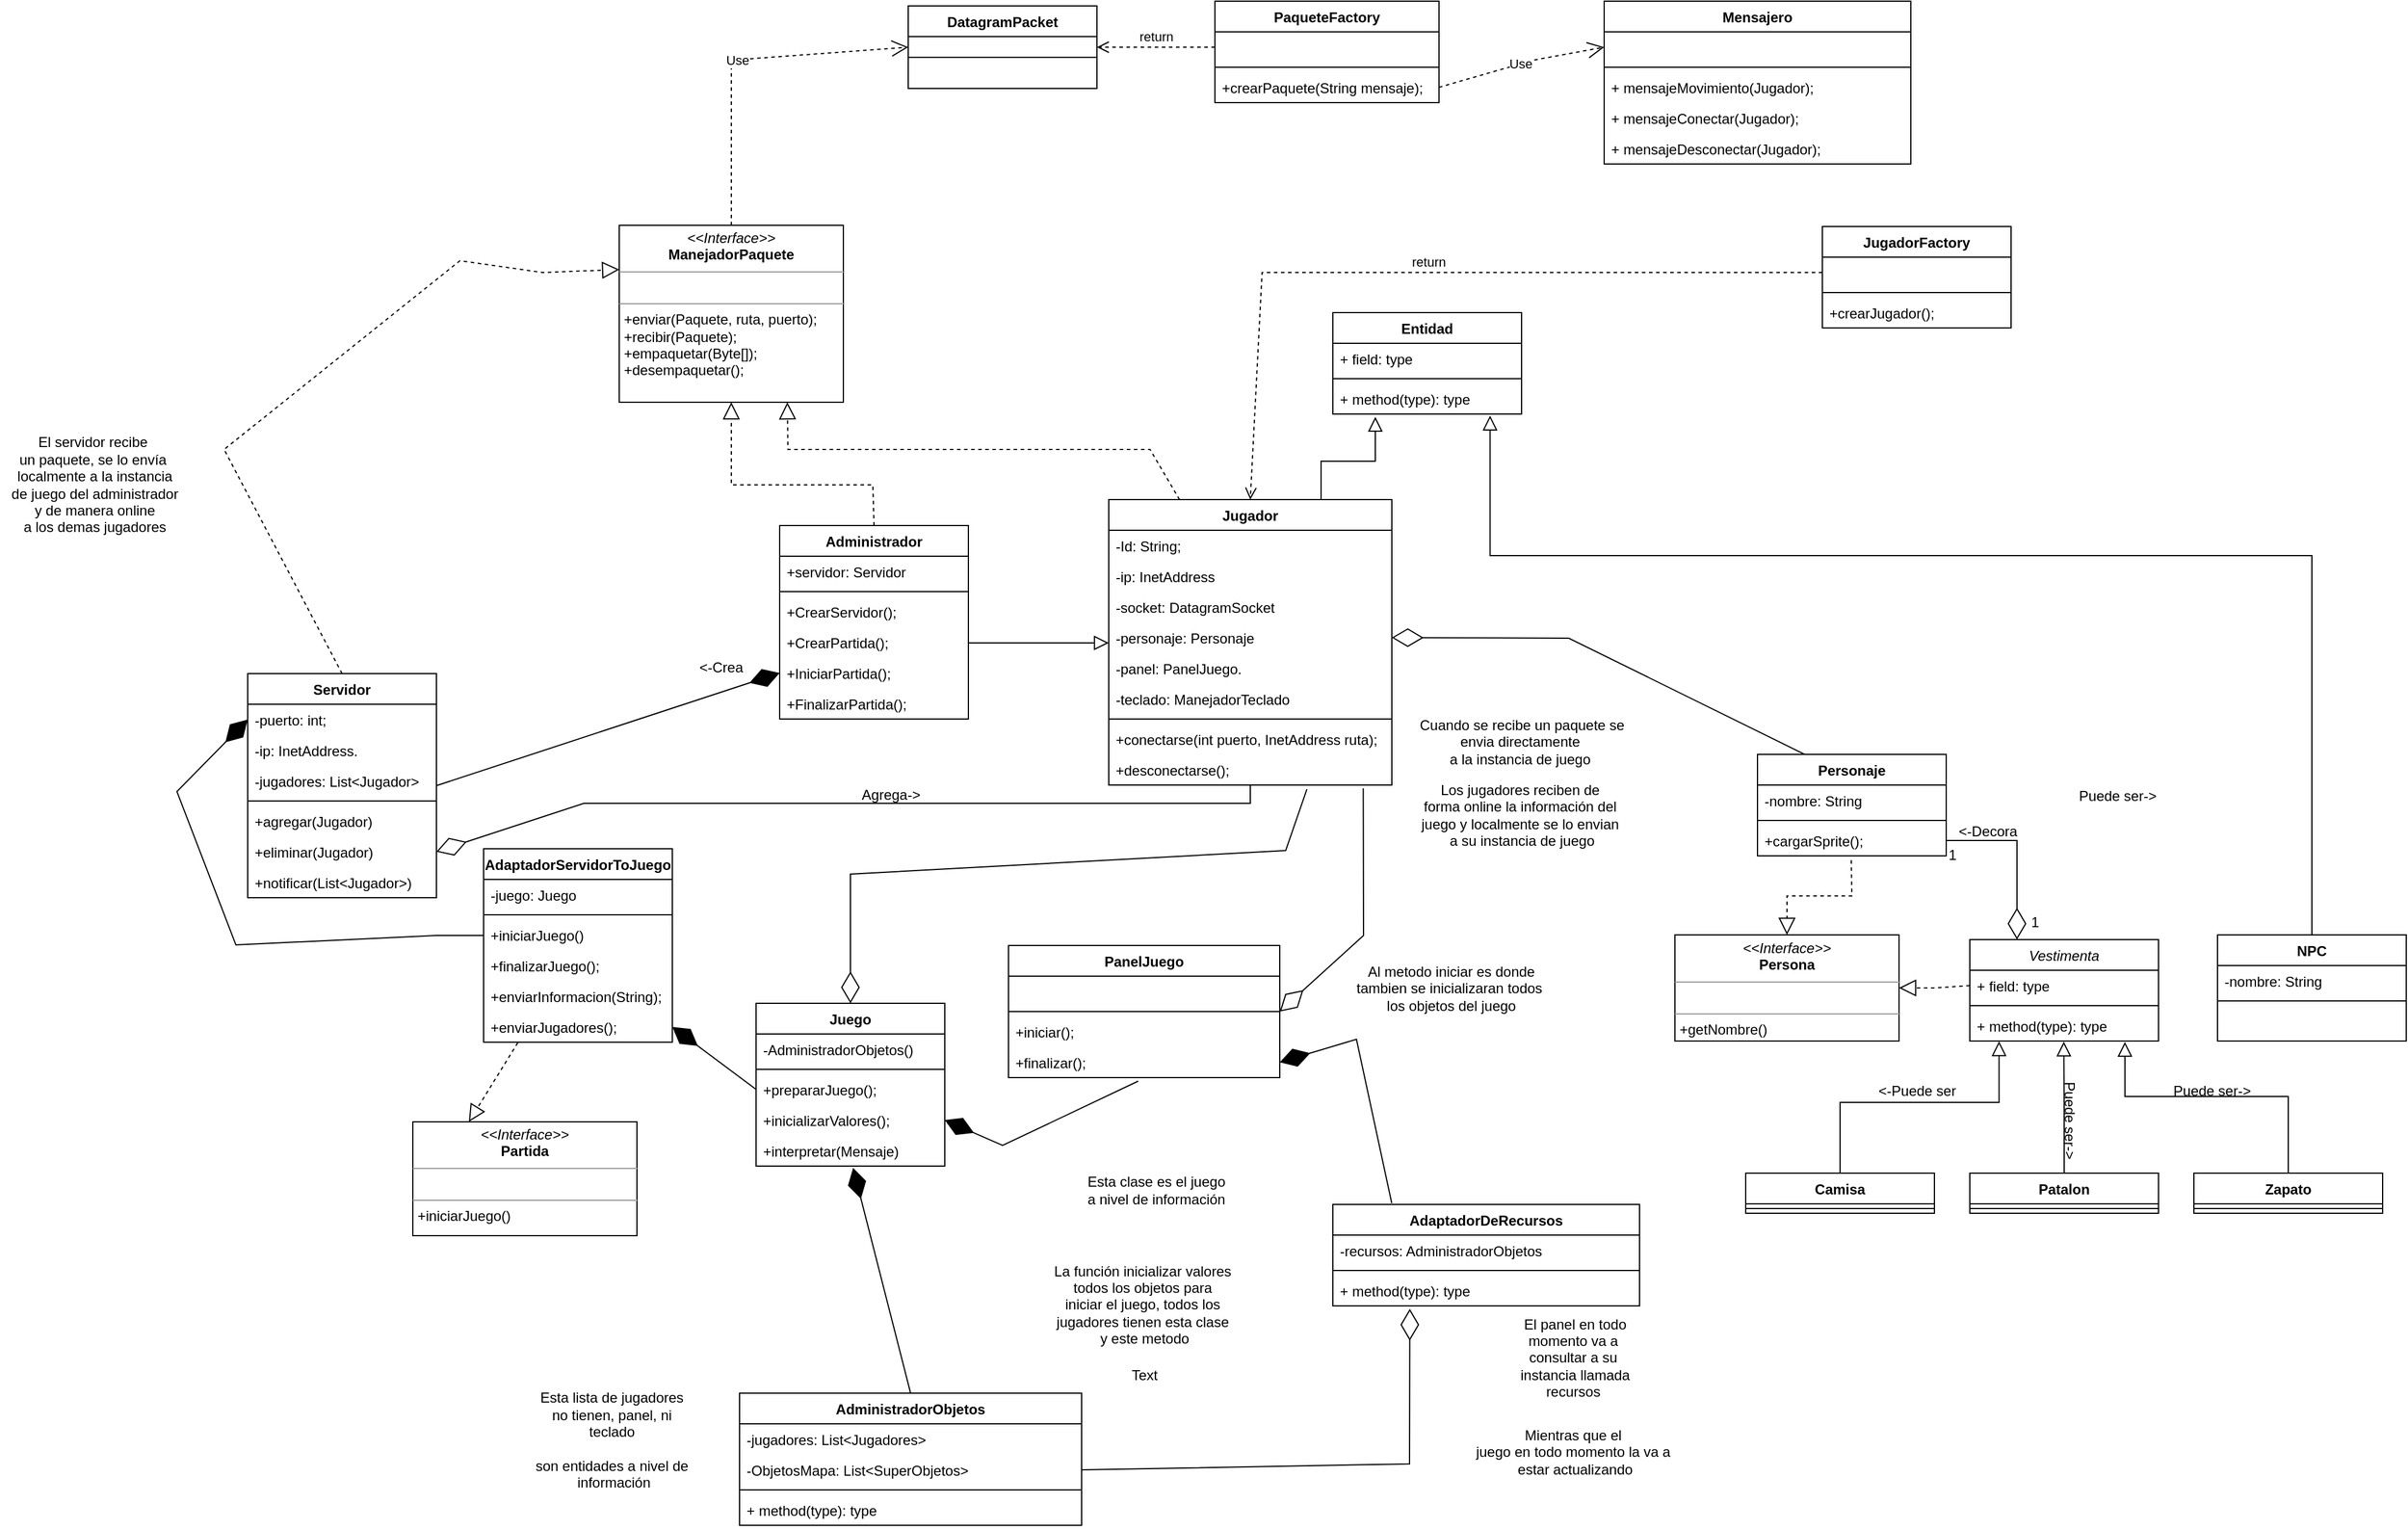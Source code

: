 <mxfile version="20.8.16" type="device" pages="2"><diagram id="C5RBs43oDa-KdzZeNtuy" name="Page-1"><mxGraphModel dx="3316" dy="560" grid="1" gridSize="10" guides="1" tooltips="1" connect="1" arrows="1" fold="1" page="1" pageScale="1" pageWidth="2000" pageHeight="1700" math="0" shadow="0"><root><mxCell id="WIyWlLk6GJQsqaUBKTNV-0"/><mxCell id="WIyWlLk6GJQsqaUBKTNV-1" parent="WIyWlLk6GJQsqaUBKTNV-0"/><mxCell id="rRtpNjw5rm6GsXxfiOqy-0" value="Servidor" style="swimlane;fontStyle=1;align=center;verticalAlign=top;childLayout=stackLayout;horizontal=1;startSize=26;horizontalStack=0;resizeParent=1;resizeLast=0;collapsible=1;marginBottom=0;rounded=0;shadow=0;strokeWidth=1;" parent="WIyWlLk6GJQsqaUBKTNV-1" vertex="1"><mxGeometry x="80" y="810" width="160" height="190" as="geometry"><mxRectangle x="145" y="451" width="160" height="26" as="alternateBounds"/></mxGeometry></mxCell><mxCell id="rRtpNjw5rm6GsXxfiOqy-1" value="-puerto: int; " style="text;align=left;verticalAlign=top;spacingLeft=4;spacingRight=4;overflow=hidden;rotatable=0;points=[[0,0.5],[1,0.5]];portConstraint=eastwest;" parent="rRtpNjw5rm6GsXxfiOqy-0" vertex="1"><mxGeometry y="26" width="160" height="26" as="geometry"/></mxCell><mxCell id="rRtpNjw5rm6GsXxfiOqy-2" value="-ip: InetAddress. " style="text;align=left;verticalAlign=top;spacingLeft=4;spacingRight=4;overflow=hidden;rotatable=0;points=[[0,0.5],[1,0.5]];portConstraint=eastwest;rounded=0;shadow=0;html=0;" parent="rRtpNjw5rm6GsXxfiOqy-0" vertex="1"><mxGeometry y="52" width="160" height="26" as="geometry"/></mxCell><mxCell id="rRtpNjw5rm6GsXxfiOqy-3" value="-jugadores: List&lt;Jugador&gt;" style="text;align=left;verticalAlign=top;spacingLeft=4;spacingRight=4;overflow=hidden;rotatable=0;points=[[0,0.5],[1,0.5]];portConstraint=eastwest;rounded=0;shadow=0;html=0;" parent="rRtpNjw5rm6GsXxfiOqy-0" vertex="1"><mxGeometry y="78" width="160" height="26" as="geometry"/></mxCell><mxCell id="rRtpNjw5rm6GsXxfiOqy-4" value="" style="line;html=1;strokeWidth=1;align=left;verticalAlign=middle;spacingTop=-1;spacingLeft=3;spacingRight=3;rotatable=0;labelPosition=right;points=[];portConstraint=eastwest;" parent="rRtpNjw5rm6GsXxfiOqy-0" vertex="1"><mxGeometry y="104" width="160" height="8" as="geometry"/></mxCell><mxCell id="rRtpNjw5rm6GsXxfiOqy-5" value="+agregar(Jugador)" style="text;align=left;verticalAlign=top;spacingLeft=4;spacingRight=4;overflow=hidden;rotatable=0;points=[[0,0.5],[1,0.5]];portConstraint=eastwest;rounded=0;shadow=0;html=0;" parent="rRtpNjw5rm6GsXxfiOqy-0" vertex="1"><mxGeometry y="112" width="160" height="26" as="geometry"/></mxCell><mxCell id="rRtpNjw5rm6GsXxfiOqy-6" value="+eliminar(Jugador)" style="text;align=left;verticalAlign=top;spacingLeft=4;spacingRight=4;overflow=hidden;rotatable=0;points=[[0,0.5],[1,0.5]];portConstraint=eastwest;rounded=0;shadow=0;html=0;" parent="rRtpNjw5rm6GsXxfiOqy-0" vertex="1"><mxGeometry y="138" width="160" height="26" as="geometry"/></mxCell><mxCell id="rRtpNjw5rm6GsXxfiOqy-7" value="+notificar(List&lt;Jugador&gt;)" style="text;align=left;verticalAlign=top;spacingLeft=4;spacingRight=4;overflow=hidden;rotatable=0;points=[[0,0.5],[1,0.5]];portConstraint=eastwest;rounded=0;shadow=0;html=0;" parent="rRtpNjw5rm6GsXxfiOqy-0" vertex="1"><mxGeometry y="164" width="160" height="26" as="geometry"/></mxCell><mxCell id="rRtpNjw5rm6GsXxfiOqy-8" value="Jugador" style="swimlane;fontStyle=1;align=center;verticalAlign=top;childLayout=stackLayout;horizontal=1;startSize=26;horizontalStack=0;resizeParent=1;resizeLast=0;collapsible=1;marginBottom=0;rounded=0;shadow=0;strokeWidth=1;" parent="WIyWlLk6GJQsqaUBKTNV-1" vertex="1"><mxGeometry x="810" y="662.5" width="240" height="242" as="geometry"><mxRectangle x="670" y="442.5" width="170" height="26" as="alternateBounds"/></mxGeometry></mxCell><mxCell id="rRtpNjw5rm6GsXxfiOqy-9" value="-Id: String;" style="text;align=left;verticalAlign=top;spacingLeft=4;spacingRight=4;overflow=hidden;rotatable=0;points=[[0,0.5],[1,0.5]];portConstraint=eastwest;" parent="rRtpNjw5rm6GsXxfiOqy-8" vertex="1"><mxGeometry y="26" width="240" height="26" as="geometry"/></mxCell><mxCell id="rRtpNjw5rm6GsXxfiOqy-10" value="-ip: InetAddress" style="text;align=left;verticalAlign=top;spacingLeft=4;spacingRight=4;overflow=hidden;rotatable=0;points=[[0,0.5],[1,0.5]];portConstraint=eastwest;" parent="rRtpNjw5rm6GsXxfiOqy-8" vertex="1"><mxGeometry y="52" width="240" height="26" as="geometry"/></mxCell><mxCell id="rRtpNjw5rm6GsXxfiOqy-11" value="-socket: DatagramSocket" style="text;align=left;verticalAlign=top;spacingLeft=4;spacingRight=4;overflow=hidden;rotatable=0;points=[[0,0.5],[1,0.5]];portConstraint=eastwest;" parent="rRtpNjw5rm6GsXxfiOqy-8" vertex="1"><mxGeometry y="78" width="240" height="26" as="geometry"/></mxCell><mxCell id="rRtpNjw5rm6GsXxfiOqy-12" value="-personaje: Personaje" style="text;align=left;verticalAlign=top;spacingLeft=4;spacingRight=4;overflow=hidden;rotatable=0;points=[[0,0.5],[1,0.5]];portConstraint=eastwest;" parent="rRtpNjw5rm6GsXxfiOqy-8" vertex="1"><mxGeometry y="104" width="240" height="26" as="geometry"/></mxCell><mxCell id="rRtpNjw5rm6GsXxfiOqy-13" value="-panel: PanelJuego. " style="text;align=left;verticalAlign=top;spacingLeft=4;spacingRight=4;overflow=hidden;rotatable=0;points=[[0,0.5],[1,0.5]];portConstraint=eastwest;" parent="rRtpNjw5rm6GsXxfiOqy-8" vertex="1"><mxGeometry y="130" width="240" height="26" as="geometry"/></mxCell><mxCell id="rRtpNjw5rm6GsXxfiOqy-14" value="-teclado: ManejadorTeclado" style="text;align=left;verticalAlign=top;spacingLeft=4;spacingRight=4;overflow=hidden;rotatable=0;points=[[0,0.5],[1,0.5]];portConstraint=eastwest;" parent="rRtpNjw5rm6GsXxfiOqy-8" vertex="1"><mxGeometry y="156" width="240" height="26" as="geometry"/></mxCell><mxCell id="rRtpNjw5rm6GsXxfiOqy-15" value="" style="line;html=1;strokeWidth=1;align=left;verticalAlign=middle;spacingTop=-1;spacingLeft=3;spacingRight=3;rotatable=0;labelPosition=right;points=[];portConstraint=eastwest;" parent="rRtpNjw5rm6GsXxfiOqy-8" vertex="1"><mxGeometry y="182" width="240" height="8" as="geometry"/></mxCell><mxCell id="rRtpNjw5rm6GsXxfiOqy-16" value="+conectarse(int puerto, InetAddress ruta); " style="text;align=left;verticalAlign=top;spacingLeft=4;spacingRight=4;overflow=hidden;rotatable=0;points=[[0,0.5],[1,0.5]];portConstraint=eastwest;" parent="rRtpNjw5rm6GsXxfiOqy-8" vertex="1"><mxGeometry y="190" width="240" height="26" as="geometry"/></mxCell><mxCell id="rRtpNjw5rm6GsXxfiOqy-17" value="+desconectarse(); " style="text;align=left;verticalAlign=top;spacingLeft=4;spacingRight=4;overflow=hidden;rotatable=0;points=[[0,0.5],[1,0.5]];portConstraint=eastwest;" parent="rRtpNjw5rm6GsXxfiOqy-8" vertex="1"><mxGeometry y="216" width="240" height="26" as="geometry"/></mxCell><mxCell id="rRtpNjw5rm6GsXxfiOqy-18" value="Personaje" style="swimlane;fontStyle=1;align=center;verticalAlign=top;childLayout=stackLayout;horizontal=1;startSize=26;horizontalStack=0;resizeParent=1;resizeLast=0;collapsible=1;marginBottom=0;rounded=0;shadow=0;strokeWidth=1;" parent="WIyWlLk6GJQsqaUBKTNV-1" vertex="1"><mxGeometry x="1360" y="878.5" width="160" height="86" as="geometry"><mxRectangle x="340" y="380" width="170" height="26" as="alternateBounds"/></mxGeometry></mxCell><mxCell id="rRtpNjw5rm6GsXxfiOqy-19" value="-nombre: String" style="text;align=left;verticalAlign=top;spacingLeft=4;spacingRight=4;overflow=hidden;rotatable=0;points=[[0,0.5],[1,0.5]];portConstraint=eastwest;" parent="rRtpNjw5rm6GsXxfiOqy-18" vertex="1"><mxGeometry y="26" width="160" height="26" as="geometry"/></mxCell><mxCell id="rRtpNjw5rm6GsXxfiOqy-20" value="" style="line;html=1;strokeWidth=1;align=left;verticalAlign=middle;spacingTop=-1;spacingLeft=3;spacingRight=3;rotatable=0;labelPosition=right;points=[];portConstraint=eastwest;" parent="rRtpNjw5rm6GsXxfiOqy-18" vertex="1"><mxGeometry y="52" width="160" height="8" as="geometry"/></mxCell><mxCell id="rRtpNjw5rm6GsXxfiOqy-21" value="+cargarSprite(); " style="text;align=left;verticalAlign=top;spacingLeft=4;spacingRight=4;overflow=hidden;rotatable=0;points=[[0,0.5],[1,0.5]];portConstraint=eastwest;" parent="rRtpNjw5rm6GsXxfiOqy-18" vertex="1"><mxGeometry y="60" width="160" height="26" as="geometry"/></mxCell><mxCell id="rRtpNjw5rm6GsXxfiOqy-22" value="NPC" style="swimlane;fontStyle=1;align=center;verticalAlign=top;childLayout=stackLayout;horizontal=1;startSize=26;horizontalStack=0;resizeParent=1;resizeLast=0;collapsible=1;marginBottom=0;rounded=0;shadow=0;strokeWidth=1;" parent="WIyWlLk6GJQsqaUBKTNV-1" vertex="1"><mxGeometry x="1750" y="1031.5" width="160" height="90" as="geometry"><mxRectangle x="340" y="380" width="170" height="26" as="alternateBounds"/></mxGeometry></mxCell><mxCell id="rRtpNjw5rm6GsXxfiOqy-23" value="-nombre: String" style="text;align=left;verticalAlign=top;spacingLeft=4;spacingRight=4;overflow=hidden;rotatable=0;points=[[0,0.5],[1,0.5]];portConstraint=eastwest;" parent="rRtpNjw5rm6GsXxfiOqy-22" vertex="1"><mxGeometry y="26" width="160" height="26" as="geometry"/></mxCell><mxCell id="rRtpNjw5rm6GsXxfiOqy-24" value="" style="line;html=1;strokeWidth=1;align=left;verticalAlign=middle;spacingTop=-1;spacingLeft=3;spacingRight=3;rotatable=0;labelPosition=right;points=[];portConstraint=eastwest;" parent="rRtpNjw5rm6GsXxfiOqy-22" vertex="1"><mxGeometry y="52" width="160" height="8" as="geometry"/></mxCell><mxCell id="rRtpNjw5rm6GsXxfiOqy-25" value="Administrador" style="swimlane;fontStyle=1;align=center;verticalAlign=top;childLayout=stackLayout;horizontal=1;startSize=26;horizontalStack=0;resizeParent=1;resizeParentMax=0;resizeLast=0;collapsible=1;marginBottom=0;" parent="WIyWlLk6GJQsqaUBKTNV-1" vertex="1"><mxGeometry x="531" y="684.5" width="160" height="164" as="geometry"><mxRectangle x="391" y="464.5" width="120" height="30" as="alternateBounds"/></mxGeometry></mxCell><mxCell id="rRtpNjw5rm6GsXxfiOqy-26" value="+servidor: Servidor" style="text;strokeColor=none;fillColor=none;align=left;verticalAlign=top;spacingLeft=4;spacingRight=4;overflow=hidden;rotatable=0;points=[[0,0.5],[1,0.5]];portConstraint=eastwest;" parent="rRtpNjw5rm6GsXxfiOqy-25" vertex="1"><mxGeometry y="26" width="160" height="26" as="geometry"/></mxCell><mxCell id="rRtpNjw5rm6GsXxfiOqy-27" value="" style="line;strokeWidth=1;fillColor=none;align=left;verticalAlign=middle;spacingTop=-1;spacingLeft=3;spacingRight=3;rotatable=0;labelPosition=right;points=[];portConstraint=eastwest;strokeColor=inherit;" parent="rRtpNjw5rm6GsXxfiOqy-25" vertex="1"><mxGeometry y="52" width="160" height="8" as="geometry"/></mxCell><mxCell id="rRtpNjw5rm6GsXxfiOqy-28" value="+CrearServidor(); " style="text;align=left;verticalAlign=top;spacingLeft=4;spacingRight=4;overflow=hidden;rotatable=0;points=[[0,0.5],[1,0.5]];portConstraint=eastwest;" parent="rRtpNjw5rm6GsXxfiOqy-25" vertex="1"><mxGeometry y="60" width="160" height="26" as="geometry"/></mxCell><mxCell id="rRtpNjw5rm6GsXxfiOqy-29" value="+CrearPartida(); " style="text;align=left;verticalAlign=top;spacingLeft=4;spacingRight=4;overflow=hidden;rotatable=0;points=[[0,0.5],[1,0.5]];portConstraint=eastwest;" parent="rRtpNjw5rm6GsXxfiOqy-25" vertex="1"><mxGeometry y="86" width="160" height="26" as="geometry"/></mxCell><mxCell id="rRtpNjw5rm6GsXxfiOqy-30" value="+IniciarPartida(); " style="text;align=left;verticalAlign=top;spacingLeft=4;spacingRight=4;overflow=hidden;rotatable=0;points=[[0,0.5],[1,0.5]];portConstraint=eastwest;" parent="rRtpNjw5rm6GsXxfiOqy-25" vertex="1"><mxGeometry y="112" width="160" height="26" as="geometry"/></mxCell><mxCell id="rRtpNjw5rm6GsXxfiOqy-31" value="+FinalizarPartida(); " style="text;align=left;verticalAlign=top;spacingLeft=4;spacingRight=4;overflow=hidden;rotatable=0;points=[[0,0.5],[1,0.5]];portConstraint=eastwest;" parent="rRtpNjw5rm6GsXxfiOqy-25" vertex="1"><mxGeometry y="138" width="160" height="26" as="geometry"/></mxCell><mxCell id="rRtpNjw5rm6GsXxfiOqy-32" value="&lt;p style=&quot;margin:0px;margin-top:4px;text-align:center;&quot;&gt;&lt;i&gt;&amp;lt;&amp;lt;Interface&amp;gt;&amp;gt;&lt;/i&gt;&lt;br&gt;&lt;b&gt;Persona&lt;/b&gt;&lt;/p&gt;&lt;hr size=&quot;1&quot;&gt;&lt;p style=&quot;margin:0px;margin-left:4px;&quot;&gt;&lt;br&gt;&lt;/p&gt;&lt;hr size=&quot;1&quot;&gt;&lt;p style=&quot;margin:0px;margin-left:4px;&quot;&gt;+getNombre()&lt;/p&gt;" style="verticalAlign=top;align=left;overflow=fill;fontSize=12;fontFamily=Helvetica;html=1;" parent="WIyWlLk6GJQsqaUBKTNV-1" vertex="1"><mxGeometry x="1290" y="1031.5" width="190" height="90" as="geometry"/></mxCell><mxCell id="rRtpNjw5rm6GsXxfiOqy-33" value="Vestimenta" style="swimlane;fontStyle=2;align=center;verticalAlign=top;childLayout=stackLayout;horizontal=1;startSize=26;horizontalStack=0;resizeParent=1;resizeParentMax=0;resizeLast=0;collapsible=1;marginBottom=0;" parent="WIyWlLk6GJQsqaUBKTNV-1" vertex="1"><mxGeometry x="1540" y="1035.5" width="160" height="86" as="geometry"/></mxCell><mxCell id="rRtpNjw5rm6GsXxfiOqy-34" value="+ field: type" style="text;strokeColor=none;fillColor=none;align=left;verticalAlign=top;spacingLeft=4;spacingRight=4;overflow=hidden;rotatable=0;points=[[0,0.5],[1,0.5]];portConstraint=eastwest;" parent="rRtpNjw5rm6GsXxfiOqy-33" vertex="1"><mxGeometry y="26" width="160" height="26" as="geometry"/></mxCell><mxCell id="rRtpNjw5rm6GsXxfiOqy-35" value="" style="line;strokeWidth=1;fillColor=none;align=left;verticalAlign=middle;spacingTop=-1;spacingLeft=3;spacingRight=3;rotatable=0;labelPosition=right;points=[];portConstraint=eastwest;strokeColor=inherit;" parent="rRtpNjw5rm6GsXxfiOqy-33" vertex="1"><mxGeometry y="52" width="160" height="8" as="geometry"/></mxCell><mxCell id="rRtpNjw5rm6GsXxfiOqy-36" value="+ method(type): type" style="text;strokeColor=none;fillColor=none;align=left;verticalAlign=top;spacingLeft=4;spacingRight=4;overflow=hidden;rotatable=0;points=[[0,0.5],[1,0.5]];portConstraint=eastwest;" parent="rRtpNjw5rm6GsXxfiOqy-33" vertex="1"><mxGeometry y="60" width="160" height="26" as="geometry"/></mxCell><mxCell id="rRtpNjw5rm6GsXxfiOqy-37" value="" style="endArrow=block;dashed=1;endFill=0;endSize=12;html=1;rounded=0;exitX=0;exitY=0.5;exitDx=0;exitDy=0;entryX=1;entryY=0.5;entryDx=0;entryDy=0;" parent="WIyWlLk6GJQsqaUBKTNV-1" source="rRtpNjw5rm6GsXxfiOqy-34" target="rRtpNjw5rm6GsXxfiOqy-32" edge="1"><mxGeometry width="160" relative="1" as="geometry"><mxPoint x="1505.63" y="964.5" as="sourcePoint"/><mxPoint x="1440.005" y="889.5" as="targetPoint"/><Array as="points"><mxPoint x="1510" y="1076.5"/></Array></mxGeometry></mxCell><mxCell id="rRtpNjw5rm6GsXxfiOqy-38" value="" style="endArrow=block;dashed=1;endFill=0;endSize=12;html=1;rounded=0;exitX=0.497;exitY=1.143;exitDx=0;exitDy=0;entryX=0.5;entryY=0;entryDx=0;entryDy=0;exitPerimeter=0;" parent="WIyWlLk6GJQsqaUBKTNV-1" source="rRtpNjw5rm6GsXxfiOqy-21" target="rRtpNjw5rm6GsXxfiOqy-32" edge="1"><mxGeometry width="160" relative="1" as="geometry"><mxPoint x="1550" y="1082.5" as="sourcePoint"/><mxPoint x="1410" y="1118.5" as="targetPoint"/><Array as="points"><mxPoint x="1440" y="998.5"/><mxPoint x="1385" y="998.5"/></Array></mxGeometry></mxCell><mxCell id="rRtpNjw5rm6GsXxfiOqy-39" value="Camisa" style="swimlane;fontStyle=1;align=center;verticalAlign=top;childLayout=stackLayout;horizontal=1;startSize=26;horizontalStack=0;resizeParent=1;resizeParentMax=0;resizeLast=0;collapsible=1;marginBottom=0;" parent="WIyWlLk6GJQsqaUBKTNV-1" vertex="1"><mxGeometry x="1350" y="1233.5" width="160" height="34" as="geometry"/></mxCell><mxCell id="rRtpNjw5rm6GsXxfiOqy-40" value="" style="line;strokeWidth=1;fillColor=none;align=left;verticalAlign=middle;spacingTop=-1;spacingLeft=3;spacingRight=3;rotatable=0;labelPosition=right;points=[];portConstraint=eastwest;strokeColor=inherit;" parent="rRtpNjw5rm6GsXxfiOqy-39" vertex="1"><mxGeometry y="26" width="160" height="8" as="geometry"/></mxCell><mxCell id="rRtpNjw5rm6GsXxfiOqy-41" value="Patalon" style="swimlane;fontStyle=1;align=center;verticalAlign=top;childLayout=stackLayout;horizontal=1;startSize=26;horizontalStack=0;resizeParent=1;resizeParentMax=0;resizeLast=0;collapsible=1;marginBottom=0;" parent="WIyWlLk6GJQsqaUBKTNV-1" vertex="1"><mxGeometry x="1540" y="1233.5" width="160" height="34" as="geometry"/></mxCell><mxCell id="rRtpNjw5rm6GsXxfiOqy-42" value="" style="line;strokeWidth=1;fillColor=none;align=left;verticalAlign=middle;spacingTop=-1;spacingLeft=3;spacingRight=3;rotatable=0;labelPosition=right;points=[];portConstraint=eastwest;strokeColor=inherit;" parent="rRtpNjw5rm6GsXxfiOqy-41" vertex="1"><mxGeometry y="26" width="160" height="8" as="geometry"/></mxCell><mxCell id="rRtpNjw5rm6GsXxfiOqy-43" value="Zapato" style="swimlane;fontStyle=1;align=center;verticalAlign=top;childLayout=stackLayout;horizontal=1;startSize=26;horizontalStack=0;resizeParent=1;resizeParentMax=0;resizeLast=0;collapsible=1;marginBottom=0;" parent="WIyWlLk6GJQsqaUBKTNV-1" vertex="1"><mxGeometry x="1730" y="1233.5" width="160" height="34" as="geometry"/></mxCell><mxCell id="rRtpNjw5rm6GsXxfiOqy-44" value="" style="line;strokeWidth=1;fillColor=none;align=left;verticalAlign=middle;spacingTop=-1;spacingLeft=3;spacingRight=3;rotatable=0;labelPosition=right;points=[];portConstraint=eastwest;strokeColor=inherit;" parent="rRtpNjw5rm6GsXxfiOqy-43" vertex="1"><mxGeometry y="26" width="160" height="8" as="geometry"/></mxCell><mxCell id="rRtpNjw5rm6GsXxfiOqy-45" value="" style="endArrow=block;endSize=10;endFill=0;shadow=0;strokeWidth=1;rounded=0;edgeStyle=elbowEdgeStyle;elbow=vertical;exitX=0.5;exitY=0;exitDx=0;exitDy=0;entryX=0.155;entryY=1.008;entryDx=0;entryDy=0;entryPerimeter=0;" parent="WIyWlLk6GJQsqaUBKTNV-1" source="rRtpNjw5rm6GsXxfiOqy-39" target="rRtpNjw5rm6GsXxfiOqy-36" edge="1"><mxGeometry width="160" relative="1" as="geometry"><mxPoint x="1440" y="1153.5" as="sourcePoint"/><mxPoint x="1500" y="1103.5" as="targetPoint"/><Array as="points"><mxPoint x="1530" y="1173.5"/></Array></mxGeometry></mxCell><mxCell id="rRtpNjw5rm6GsXxfiOqy-46" value="" style="endArrow=block;endSize=10;endFill=0;shadow=0;strokeWidth=1;rounded=0;edgeStyle=elbowEdgeStyle;elbow=vertical;exitX=0.5;exitY=0;exitDx=0;exitDy=0;entryX=0.498;entryY=1.02;entryDx=0;entryDy=0;entryPerimeter=0;" parent="WIyWlLk6GJQsqaUBKTNV-1" source="rRtpNjw5rm6GsXxfiOqy-41" target="rRtpNjw5rm6GsXxfiOqy-36" edge="1"><mxGeometry width="160" relative="1" as="geometry"><mxPoint x="1440" y="1243.5" as="sourcePoint"/><mxPoint x="1620" y="1173.5" as="targetPoint"/><Array as="points"><mxPoint x="1620" y="1178.5"/></Array></mxGeometry></mxCell><mxCell id="rRtpNjw5rm6GsXxfiOqy-47" value="" style="endArrow=block;endSize=10;endFill=0;shadow=0;strokeWidth=1;rounded=0;edgeStyle=elbowEdgeStyle;elbow=vertical;exitX=0.5;exitY=0;exitDx=0;exitDy=0;entryX=0.822;entryY=1.031;entryDx=0;entryDy=0;entryPerimeter=0;" parent="WIyWlLk6GJQsqaUBKTNV-1" source="rRtpNjw5rm6GsXxfiOqy-43" target="rRtpNjw5rm6GsXxfiOqy-36" edge="1"><mxGeometry width="160" relative="1" as="geometry"><mxPoint x="1440" y="1243.5" as="sourcePoint"/><mxPoint x="1630.48" y="1131.866" as="targetPoint"/><Array as="points"><mxPoint x="1750" y="1168.5"/></Array></mxGeometry></mxCell><mxCell id="rRtpNjw5rm6GsXxfiOqy-48" value="" style="endArrow=block;endSize=10;endFill=0;shadow=0;strokeWidth=1;rounded=0;edgeStyle=elbowEdgeStyle;elbow=vertical;exitX=0.5;exitY=0;exitDx=0;exitDy=0;entryX=0.833;entryY=1.051;entryDx=0;entryDy=0;entryPerimeter=0;" parent="WIyWlLk6GJQsqaUBKTNV-1" source="rRtpNjw5rm6GsXxfiOqy-22" target="rRtpNjw5rm6GsXxfiOqy-120" edge="1"><mxGeometry width="160" relative="1" as="geometry"><mxPoint x="1750" y="1583" as="sourcePoint"/><mxPoint x="1600" y="1090" as="targetPoint"/><Array as="points"><mxPoint x="1570" y="710"/></Array></mxGeometry></mxCell><mxCell id="rRtpNjw5rm6GsXxfiOqy-49" value="PanelJuego" style="swimlane;fontStyle=1;align=center;verticalAlign=top;childLayout=stackLayout;horizontal=1;startSize=26;horizontalStack=0;resizeParent=1;resizeParentMax=0;resizeLast=0;collapsible=1;marginBottom=0;" parent="WIyWlLk6GJQsqaUBKTNV-1" vertex="1"><mxGeometry x="725" y="1040.5" width="230" height="112" as="geometry"><mxRectangle x="460" y="756" width="110" height="30" as="alternateBounds"/></mxGeometry></mxCell><mxCell id="rRtpNjw5rm6GsXxfiOqy-51" value=" " style="text;strokeColor=none;fillColor=none;align=left;verticalAlign=top;spacingLeft=4;spacingRight=4;overflow=hidden;rotatable=0;points=[[0,0.5],[1,0.5]];portConstraint=eastwest;" parent="rRtpNjw5rm6GsXxfiOqy-49" vertex="1"><mxGeometry y="26" width="230" height="26" as="geometry"/></mxCell><mxCell id="rRtpNjw5rm6GsXxfiOqy-52" value="" style="line;strokeWidth=1;fillColor=none;align=left;verticalAlign=middle;spacingTop=-1;spacingLeft=3;spacingRight=3;rotatable=0;labelPosition=right;points=[];portConstraint=eastwest;strokeColor=inherit;" parent="rRtpNjw5rm6GsXxfiOqy-49" vertex="1"><mxGeometry y="52" width="230" height="8" as="geometry"/></mxCell><mxCell id="rRtpNjw5rm6GsXxfiOqy-53" value="+iniciar(); " style="text;strokeColor=none;fillColor=none;align=left;verticalAlign=top;spacingLeft=4;spacingRight=4;overflow=hidden;rotatable=0;points=[[0,0.5],[1,0.5]];portConstraint=eastwest;" parent="rRtpNjw5rm6GsXxfiOqy-49" vertex="1"><mxGeometry y="60" width="230" height="26" as="geometry"/></mxCell><mxCell id="rRtpNjw5rm6GsXxfiOqy-54" value="+finalizar(); " style="text;strokeColor=none;fillColor=none;align=left;verticalAlign=top;spacingLeft=4;spacingRight=4;overflow=hidden;rotatable=0;points=[[0,0.5],[1,0.5]];portConstraint=eastwest;" parent="rRtpNjw5rm6GsXxfiOqy-49" vertex="1"><mxGeometry y="86" width="230" height="26" as="geometry"/></mxCell><mxCell id="rRtpNjw5rm6GsXxfiOqy-56" value="JugadorFactory" style="swimlane;fontStyle=1;align=center;verticalAlign=top;childLayout=stackLayout;horizontal=1;startSize=26;horizontalStack=0;resizeParent=1;resizeParentMax=0;resizeLast=0;collapsible=1;marginBottom=0;" parent="WIyWlLk6GJQsqaUBKTNV-1" vertex="1"><mxGeometry x="1415" y="431" width="160" height="86" as="geometry"/></mxCell><mxCell id="rRtpNjw5rm6GsXxfiOqy-57" value=" " style="text;strokeColor=none;fillColor=none;align=left;verticalAlign=top;spacingLeft=4;spacingRight=4;overflow=hidden;rotatable=0;points=[[0,0.5],[1,0.5]];portConstraint=eastwest;" parent="rRtpNjw5rm6GsXxfiOqy-56" vertex="1"><mxGeometry y="26" width="160" height="26" as="geometry"/></mxCell><mxCell id="rRtpNjw5rm6GsXxfiOqy-58" value="" style="line;strokeWidth=1;fillColor=none;align=left;verticalAlign=middle;spacingTop=-1;spacingLeft=3;spacingRight=3;rotatable=0;labelPosition=right;points=[];portConstraint=eastwest;strokeColor=inherit;" parent="rRtpNjw5rm6GsXxfiOqy-56" vertex="1"><mxGeometry y="52" width="160" height="8" as="geometry"/></mxCell><mxCell id="rRtpNjw5rm6GsXxfiOqy-59" value="+crearJugador(); " style="text;strokeColor=none;fillColor=none;align=left;verticalAlign=top;spacingLeft=4;spacingRight=4;overflow=hidden;rotatable=0;points=[[0,0.5],[1,0.5]];portConstraint=eastwest;" parent="rRtpNjw5rm6GsXxfiOqy-56" vertex="1"><mxGeometry y="60" width="160" height="26" as="geometry"/></mxCell><mxCell id="rRtpNjw5rm6GsXxfiOqy-61" value="return" style="html=1;verticalAlign=bottom;endArrow=open;dashed=1;endSize=8;rounded=0;exitX=0;exitY=0.5;exitDx=0;exitDy=0;entryX=0.5;entryY=0;entryDx=0;entryDy=0;" parent="WIyWlLk6GJQsqaUBKTNV-1" source="rRtpNjw5rm6GsXxfiOqy-57" target="rRtpNjw5rm6GsXxfiOqy-8" edge="1"><mxGeometry relative="1" as="geometry"><mxPoint x="1485" y="530.5" as="sourcePoint"/><mxPoint x="1370" y="490.5" as="targetPoint"/><Array as="points"><mxPoint x="940" y="470"/></Array></mxGeometry></mxCell><mxCell id="rRtpNjw5rm6GsXxfiOqy-62" value="&lt;p style=&quot;margin:0px;margin-top:4px;text-align:center;&quot;&gt;&lt;i&gt;&amp;lt;&amp;lt;Interface&amp;gt;&amp;gt;&lt;/i&gt;&lt;br&gt;&lt;b&gt;ManejadorPaquete&lt;/b&gt;&lt;/p&gt;&lt;hr size=&quot;1&quot;&gt;&lt;p style=&quot;margin:0px;margin-left:4px;&quot;&gt;&lt;br&gt;&lt;/p&gt;&lt;hr size=&quot;1&quot;&gt;&lt;p style=&quot;margin:0px;margin-left:4px;&quot;&gt;+enviar(Paquete, ruta, puerto);&amp;nbsp;&lt;/p&gt;&lt;p style=&quot;margin:0px;margin-left:4px;&quot;&gt;+recibir(Paquete);&amp;nbsp;&lt;br&gt;&lt;/p&gt;&lt;p style=&quot;margin:0px;margin-left:4px;&quot;&gt;+empaquetar(Byte[]);&amp;nbsp;&lt;/p&gt;&lt;p style=&quot;margin:0px;margin-left:4px;&quot;&gt;+desempaquetar();&lt;/p&gt;" style="verticalAlign=top;align=left;overflow=fill;fontSize=12;fontFamily=Helvetica;html=1;" parent="WIyWlLk6GJQsqaUBKTNV-1" vertex="1"><mxGeometry x="395" y="430" width="190" height="150" as="geometry"/></mxCell><mxCell id="rRtpNjw5rm6GsXxfiOqy-63" value="" style="endArrow=block;dashed=1;endFill=0;endSize=12;html=1;rounded=0;entryX=0.5;entryY=1;entryDx=0;entryDy=0;exitX=0.5;exitY=0;exitDx=0;exitDy=0;" parent="WIyWlLk6GJQsqaUBKTNV-1" source="rRtpNjw5rm6GsXxfiOqy-25" target="rRtpNjw5rm6GsXxfiOqy-62" edge="1"><mxGeometry width="160" relative="1" as="geometry"><mxPoint x="625" y="585" as="sourcePoint"/><mxPoint x="555" y="565.0" as="targetPoint"/><Array as="points"><mxPoint x="610" y="650"/><mxPoint x="490" y="650"/></Array></mxGeometry></mxCell><mxCell id="rRtpNjw5rm6GsXxfiOqy-64" value="Use" style="endArrow=open;endSize=12;dashed=1;html=1;rounded=0;exitX=0.5;exitY=0;exitDx=0;exitDy=0;entryX=0;entryY=0.5;entryDx=0;entryDy=0;" parent="WIyWlLk6GJQsqaUBKTNV-1" source="rRtpNjw5rm6GsXxfiOqy-62" target="rRtpNjw5rm6GsXxfiOqy-66" edge="1"><mxGeometry width="160" relative="1" as="geometry"><mxPoint x="465" y="320" as="sourcePoint"/><mxPoint x="590" y="310" as="targetPoint"/><Array as="points"><mxPoint x="490" y="290"/></Array></mxGeometry></mxCell><mxCell id="rRtpNjw5rm6GsXxfiOqy-65" value="" style="group" parent="WIyWlLk6GJQsqaUBKTNV-1" vertex="1" connectable="0"><mxGeometry x="640" y="244" width="160" height="101" as="geometry"/></mxCell><mxCell id="rRtpNjw5rm6GsXxfiOqy-66" value="DatagramPacket" style="swimlane;fontStyle=1;align=center;verticalAlign=top;childLayout=stackLayout;horizontal=1;startSize=26;horizontalStack=0;resizeParent=1;resizeLast=0;collapsible=1;marginBottom=0;rounded=0;shadow=0;strokeWidth=1;container=0;" parent="rRtpNjw5rm6GsXxfiOqy-65" vertex="1"><mxGeometry width="160" height="70" as="geometry"><mxRectangle x="550" y="140" width="160" height="26" as="alternateBounds"/></mxGeometry></mxCell><mxCell id="rRtpNjw5rm6GsXxfiOqy-67" value="" style="line;html=1;strokeWidth=1;align=left;verticalAlign=middle;spacingTop=-1;spacingLeft=3;spacingRight=3;rotatable=0;labelPosition=right;points=[];portConstraint=eastwest;container=0;" parent="rRtpNjw5rm6GsXxfiOqy-66" vertex="1"><mxGeometry y="26" width="160" height="35.35" as="geometry"/></mxCell><mxCell id="rRtpNjw5rm6GsXxfiOqy-68" value="PaqueteFactory" style="swimlane;fontStyle=1;align=center;verticalAlign=top;childLayout=stackLayout;horizontal=1;startSize=26;horizontalStack=0;resizeParent=1;resizeParentMax=0;resizeLast=0;collapsible=1;marginBottom=0;" parent="WIyWlLk6GJQsqaUBKTNV-1" vertex="1"><mxGeometry x="900" y="240" width="190" height="86" as="geometry"><mxRectangle x="760" y="20" width="130" height="30" as="alternateBounds"/></mxGeometry></mxCell><mxCell id="rRtpNjw5rm6GsXxfiOqy-69" value=" " style="text;strokeColor=none;fillColor=none;align=left;verticalAlign=top;spacingLeft=4;spacingRight=4;overflow=hidden;rotatable=0;points=[[0,0.5],[1,0.5]];portConstraint=eastwest;" parent="rRtpNjw5rm6GsXxfiOqy-68" vertex="1"><mxGeometry y="26" width="190" height="26" as="geometry"/></mxCell><mxCell id="rRtpNjw5rm6GsXxfiOqy-70" value="" style="line;strokeWidth=1;fillColor=none;align=left;verticalAlign=middle;spacingTop=-1;spacingLeft=3;spacingRight=3;rotatable=0;labelPosition=right;points=[];portConstraint=eastwest;strokeColor=inherit;" parent="rRtpNjw5rm6GsXxfiOqy-68" vertex="1"><mxGeometry y="52" width="190" height="8" as="geometry"/></mxCell><mxCell id="rRtpNjw5rm6GsXxfiOqy-71" value="+crearPaquete(String mensaje); " style="text;strokeColor=none;fillColor=none;align=left;verticalAlign=top;spacingLeft=4;spacingRight=4;overflow=hidden;rotatable=0;points=[[0,0.5],[1,0.5]];portConstraint=eastwest;" parent="rRtpNjw5rm6GsXxfiOqy-68" vertex="1"><mxGeometry y="60" width="190" height="26" as="geometry"/></mxCell><mxCell id="rRtpNjw5rm6GsXxfiOqy-72" value="return" style="html=1;verticalAlign=bottom;endArrow=open;dashed=1;endSize=8;rounded=0;exitX=0;exitY=0.5;exitDx=0;exitDy=0;entryX=1;entryY=0.5;entryDx=0;entryDy=0;" parent="WIyWlLk6GJQsqaUBKTNV-1" source="rRtpNjw5rm6GsXxfiOqy-69" target="rRtpNjw5rm6GsXxfiOqy-66" edge="1"><mxGeometry relative="1" as="geometry"><mxPoint x="1105" y="460" as="sourcePoint"/><mxPoint x="825" y="398.412" as="targetPoint"/><Array as="points"/></mxGeometry></mxCell><mxCell id="rRtpNjw5rm6GsXxfiOqy-73" value="&amp;lt;-Crea" style="text;html=1;align=center;verticalAlign=middle;resizable=0;points=[];autosize=1;strokeColor=none;fillColor=none;" parent="WIyWlLk6GJQsqaUBKTNV-1" vertex="1"><mxGeometry x="451" y="790" width="60" height="30" as="geometry"/></mxCell><mxCell id="rRtpNjw5rm6GsXxfiOqy-74" value="Agrega-&amp;gt;" style="text;html=1;align=center;verticalAlign=middle;resizable=0;points=[];autosize=1;strokeColor=none;fillColor=none;" parent="WIyWlLk6GJQsqaUBKTNV-1" vertex="1"><mxGeometry x="590" y="898" width="70" height="30" as="geometry"/></mxCell><mxCell id="rRtpNjw5rm6GsXxfiOqy-75" value="Puede ser-&amp;gt;" style="text;html=1;align=center;verticalAlign=middle;resizable=0;points=[];autosize=1;strokeColor=none;fillColor=none;" parent="WIyWlLk6GJQsqaUBKTNV-1" vertex="1"><mxGeometry x="1620" y="898.5" width="90" height="30" as="geometry"/></mxCell><mxCell id="rRtpNjw5rm6GsXxfiOqy-76" value="1" style="text;html=1;align=center;verticalAlign=middle;resizable=0;points=[];autosize=1;strokeColor=none;fillColor=none;" parent="WIyWlLk6GJQsqaUBKTNV-1" vertex="1"><mxGeometry x="1510" y="948.5" width="30" height="30" as="geometry"/></mxCell><mxCell id="rRtpNjw5rm6GsXxfiOqy-77" value="&amp;lt;-Puede ser" style="text;html=1;align=center;verticalAlign=middle;resizable=0;points=[];autosize=1;strokeColor=none;fillColor=none;" parent="WIyWlLk6GJQsqaUBKTNV-1" vertex="1"><mxGeometry x="1450" y="1148.5" width="90" height="30" as="geometry"/></mxCell><mxCell id="rRtpNjw5rm6GsXxfiOqy-78" value="&amp;lt;-Decora" style="text;html=1;align=center;verticalAlign=middle;resizable=0;points=[];autosize=1;strokeColor=none;fillColor=none;" parent="WIyWlLk6GJQsqaUBKTNV-1" vertex="1"><mxGeometry x="1520" y="928.5" width="70" height="30" as="geometry"/></mxCell><mxCell id="rRtpNjw5rm6GsXxfiOqy-79" value="Puede ser-&amp;gt;" style="text;html=1;align=center;verticalAlign=middle;resizable=0;points=[];autosize=1;strokeColor=none;fillColor=none;" parent="WIyWlLk6GJQsqaUBKTNV-1" vertex="1"><mxGeometry x="1700" y="1148.5" width="90" height="30" as="geometry"/></mxCell><mxCell id="rRtpNjw5rm6GsXxfiOqy-80" value="Puede ser-&amp;gt;" style="text;html=1;align=center;verticalAlign=middle;resizable=0;points=[];autosize=1;strokeColor=none;fillColor=none;rotation=90;" parent="WIyWlLk6GJQsqaUBKTNV-1" vertex="1"><mxGeometry x="1580" y="1173.5" width="90" height="30" as="geometry"/></mxCell><mxCell id="rRtpNjw5rm6GsXxfiOqy-81" value="" style="endArrow=diamondThin;endFill=0;endSize=24;html=1;rounded=0;fontSize=11;entryX=1;entryY=0.5;entryDx=0;entryDy=0;exitX=0.5;exitY=1;exitDx=0;exitDy=0;" parent="WIyWlLk6GJQsqaUBKTNV-1" source="rRtpNjw5rm6GsXxfiOqy-8" target="rRtpNjw5rm6GsXxfiOqy-6" edge="1"><mxGeometry width="160" relative="1" as="geometry"><mxPoint x="485" y="950" as="sourcePoint"/><mxPoint x="645" y="950" as="targetPoint"/><Array as="points"><mxPoint x="930" y="920"/><mxPoint x="365" y="920"/></Array></mxGeometry></mxCell><mxCell id="rRtpNjw5rm6GsXxfiOqy-82" value="" style="endArrow=diamondThin;endFill=0;endSize=24;html=1;rounded=0;fontSize=11;entryX=0.25;entryY=0;entryDx=0;entryDy=0;exitX=1;exitY=0.5;exitDx=0;exitDy=0;" parent="WIyWlLk6GJQsqaUBKTNV-1" source="rRtpNjw5rm6GsXxfiOqy-21" target="rRtpNjw5rm6GsXxfiOqy-33" edge="1"><mxGeometry width="160" relative="1" as="geometry"><mxPoint x="1530" y="1108.5" as="sourcePoint"/><mxPoint x="1690" y="1108.5" as="targetPoint"/><Array as="points"><mxPoint x="1580" y="951.5"/></Array></mxGeometry></mxCell><mxCell id="rRtpNjw5rm6GsXxfiOqy-83" value="1" style="text;html=1;align=center;verticalAlign=middle;resizable=0;points=[];autosize=1;strokeColor=none;fillColor=none;" parent="WIyWlLk6GJQsqaUBKTNV-1" vertex="1"><mxGeometry x="1580" y="1005.5" width="30" height="30" as="geometry"/></mxCell><mxCell id="rRtpNjw5rm6GsXxfiOqy-84" value="" style="endArrow=block;dashed=1;endFill=0;endSize=12;html=1;rounded=0;entryX=0;entryY=0.25;entryDx=0;entryDy=0;exitX=0.5;exitY=0;exitDx=0;exitDy=0;" parent="WIyWlLk6GJQsqaUBKTNV-1" source="rRtpNjw5rm6GsXxfiOqy-0" target="rRtpNjw5rm6GsXxfiOqy-62" edge="1"><mxGeometry width="160" relative="1" as="geometry"><mxPoint x="635" y="595" as="sourcePoint"/><mxPoint x="585" y="560" as="targetPoint"/><Array as="points"><mxPoint x="60" y="620"/><mxPoint x="260" y="460"/><mxPoint x="330" y="470"/></Array></mxGeometry></mxCell><mxCell id="rRtpNjw5rm6GsXxfiOqy-85" value="" style="endArrow=block;dashed=1;endFill=0;endSize=12;html=1;rounded=0;entryX=0.75;entryY=1;entryDx=0;entryDy=0;exitX=0.25;exitY=0;exitDx=0;exitDy=0;" parent="WIyWlLk6GJQsqaUBKTNV-1" source="rRtpNjw5rm6GsXxfiOqy-8" target="rRtpNjw5rm6GsXxfiOqy-62" edge="1"><mxGeometry width="160" relative="1" as="geometry"><mxPoint x="621" y="694.5" as="sourcePoint"/><mxPoint x="500" y="600" as="targetPoint"/><Array as="points"><mxPoint x="845" y="620"/><mxPoint x="538" y="620"/></Array></mxGeometry></mxCell><mxCell id="rRtpNjw5rm6GsXxfiOqy-86" value="Mensajero" style="swimlane;fontStyle=1;align=center;verticalAlign=top;childLayout=stackLayout;horizontal=1;startSize=26;horizontalStack=0;resizeParent=1;resizeParentMax=0;resizeLast=0;collapsible=1;marginBottom=0;" parent="WIyWlLk6GJQsqaUBKTNV-1" vertex="1"><mxGeometry x="1230" y="240" width="260" height="138" as="geometry"><mxRectangle x="1020" y="20" width="100" height="30" as="alternateBounds"/></mxGeometry></mxCell><mxCell id="rRtpNjw5rm6GsXxfiOqy-87" value=" " style="text;strokeColor=none;fillColor=none;align=left;verticalAlign=top;spacingLeft=4;spacingRight=4;overflow=hidden;rotatable=0;points=[[0,0.5],[1,0.5]];portConstraint=eastwest;" parent="rRtpNjw5rm6GsXxfiOqy-86" vertex="1"><mxGeometry y="26" width="260" height="26" as="geometry"/></mxCell><mxCell id="rRtpNjw5rm6GsXxfiOqy-88" value="" style="line;strokeWidth=1;fillColor=none;align=left;verticalAlign=middle;spacingTop=-1;spacingLeft=3;spacingRight=3;rotatable=0;labelPosition=right;points=[];portConstraint=eastwest;strokeColor=inherit;" parent="rRtpNjw5rm6GsXxfiOqy-86" vertex="1"><mxGeometry y="52" width="260" height="8" as="geometry"/></mxCell><mxCell id="rRtpNjw5rm6GsXxfiOqy-89" value="+ mensajeMovimiento(Jugador); " style="text;strokeColor=none;fillColor=none;align=left;verticalAlign=top;spacingLeft=4;spacingRight=4;overflow=hidden;rotatable=0;points=[[0,0.5],[1,0.5]];portConstraint=eastwest;" parent="rRtpNjw5rm6GsXxfiOqy-86" vertex="1"><mxGeometry y="60" width="260" height="26" as="geometry"/></mxCell><mxCell id="rRtpNjw5rm6GsXxfiOqy-90" value="+ mensajeConectar(Jugador); " style="text;strokeColor=none;fillColor=none;align=left;verticalAlign=top;spacingLeft=4;spacingRight=4;overflow=hidden;rotatable=0;points=[[0,0.5],[1,0.5]];portConstraint=eastwest;" parent="rRtpNjw5rm6GsXxfiOqy-86" vertex="1"><mxGeometry y="86" width="260" height="26" as="geometry"/></mxCell><mxCell id="rRtpNjw5rm6GsXxfiOqy-91" value="+ mensajeDesconectar(Jugador); " style="text;strokeColor=none;fillColor=none;align=left;verticalAlign=top;spacingLeft=4;spacingRight=4;overflow=hidden;rotatable=0;points=[[0,0.5],[1,0.5]];portConstraint=eastwest;" parent="rRtpNjw5rm6GsXxfiOqy-86" vertex="1"><mxGeometry y="112" width="260" height="26" as="geometry"/></mxCell><mxCell id="rRtpNjw5rm6GsXxfiOqy-92" value="" style="endArrow=block;endSize=10;endFill=0;shadow=0;strokeWidth=1;rounded=0;edgeStyle=elbowEdgeStyle;elbow=vertical;entryX=0;entryY=0.5;entryDx=0;entryDy=0;exitX=1;exitY=0.5;exitDx=0;exitDy=0;" parent="WIyWlLk6GJQsqaUBKTNV-1" source="rRtpNjw5rm6GsXxfiOqy-25" target="rRtpNjw5rm6GsXxfiOqy-8" edge="1"><mxGeometry width="160" relative="1" as="geometry"><mxPoint x="705" y="860" as="sourcePoint"/><mxPoint x="839.8" y="756.498" as="targetPoint"/><Array as="points"><mxPoint x="750" y="784"/></Array></mxGeometry></mxCell><mxCell id="rRtpNjw5rm6GsXxfiOqy-93" value="" style="endArrow=diamondThin;endFill=1;endSize=24;html=1;rounded=0;exitX=1;exitY=0.5;exitDx=0;exitDy=0;entryX=0;entryY=0.5;entryDx=0;entryDy=0;" parent="WIyWlLk6GJQsqaUBKTNV-1" source="rRtpNjw5rm6GsXxfiOqy-0" target="rRtpNjw5rm6GsXxfiOqy-30" edge="1"><mxGeometry width="160" relative="1" as="geometry"><mxPoint x="510" y="800" as="sourcePoint"/><mxPoint x="670" y="800" as="targetPoint"/></mxGeometry></mxCell><mxCell id="rRtpNjw5rm6GsXxfiOqy-94" value="AdaptadorServidorToJuego" style="swimlane;fontStyle=1;align=center;verticalAlign=top;childLayout=stackLayout;horizontal=1;startSize=26;horizontalStack=0;resizeParent=1;resizeParentMax=0;resizeLast=0;collapsible=1;marginBottom=0;" parent="WIyWlLk6GJQsqaUBKTNV-1" vertex="1"><mxGeometry x="280" y="958.5" width="160" height="164" as="geometry"><mxRectangle x="135" y="750" width="180" height="30" as="alternateBounds"/></mxGeometry></mxCell><mxCell id="rRtpNjw5rm6GsXxfiOqy-95" value="-juego: Juego" style="text;strokeColor=none;fillColor=none;align=left;verticalAlign=top;spacingLeft=4;spacingRight=4;overflow=hidden;rotatable=0;points=[[0,0.5],[1,0.5]];portConstraint=eastwest;" parent="rRtpNjw5rm6GsXxfiOqy-94" vertex="1"><mxGeometry y="26" width="160" height="26" as="geometry"/></mxCell><mxCell id="rRtpNjw5rm6GsXxfiOqy-96" value="" style="line;strokeWidth=1;fillColor=none;align=left;verticalAlign=middle;spacingTop=-1;spacingLeft=3;spacingRight=3;rotatable=0;labelPosition=right;points=[];portConstraint=eastwest;strokeColor=inherit;" parent="rRtpNjw5rm6GsXxfiOqy-94" vertex="1"><mxGeometry y="52" width="160" height="8" as="geometry"/></mxCell><mxCell id="rRtpNjw5rm6GsXxfiOqy-97" value="+iniciarJuego()" style="text;strokeColor=none;fillColor=none;align=left;verticalAlign=top;spacingLeft=4;spacingRight=4;overflow=hidden;rotatable=0;points=[[0,0.5],[1,0.5]];portConstraint=eastwest;" parent="rRtpNjw5rm6GsXxfiOqy-94" vertex="1"><mxGeometry y="60" width="160" height="26" as="geometry"/></mxCell><mxCell id="rRtpNjw5rm6GsXxfiOqy-98" value="+finalizarJuego(); " style="text;strokeColor=none;fillColor=none;align=left;verticalAlign=top;spacingLeft=4;spacingRight=4;overflow=hidden;rotatable=0;points=[[0,0.5],[1,0.5]];portConstraint=eastwest;" parent="rRtpNjw5rm6GsXxfiOqy-94" vertex="1"><mxGeometry y="86" width="160" height="26" as="geometry"/></mxCell><mxCell id="rRtpNjw5rm6GsXxfiOqy-99" value="+enviarInformacion(String); " style="text;strokeColor=none;fillColor=none;align=left;verticalAlign=top;spacingLeft=4;spacingRight=4;overflow=hidden;rotatable=0;points=[[0,0.5],[1,0.5]];portConstraint=eastwest;" parent="rRtpNjw5rm6GsXxfiOqy-94" vertex="1"><mxGeometry y="112" width="160" height="26" as="geometry"/></mxCell><mxCell id="rRtpNjw5rm6GsXxfiOqy-100" value="+enviarJugadores(); " style="text;strokeColor=none;fillColor=none;align=left;verticalAlign=top;spacingLeft=4;spacingRight=4;overflow=hidden;rotatable=0;points=[[0,0.5],[1,0.5]];portConstraint=eastwest;" parent="rRtpNjw5rm6GsXxfiOqy-94" vertex="1"><mxGeometry y="138" width="160" height="26" as="geometry"/></mxCell><mxCell id="rRtpNjw5rm6GsXxfiOqy-101" value="" style="endArrow=diamondThin;endFill=1;endSize=24;html=1;rounded=0;entryX=0;entryY=0.5;entryDx=0;entryDy=0;exitX=0;exitY=0.5;exitDx=0;exitDy=0;" parent="WIyWlLk6GJQsqaUBKTNV-1" target="rRtpNjw5rm6GsXxfiOqy-1" edge="1"><mxGeometry width="160" relative="1" as="geometry"><mxPoint x="280" y="1032" as="sourcePoint"/><mxPoint x="285" y="766" as="targetPoint"/><Array as="points"><mxPoint x="240" y="1032"/><mxPoint x="70" y="1040"/><mxPoint x="20" y="910"/></Array></mxGeometry></mxCell><mxCell id="rRtpNjw5rm6GsXxfiOqy-102" value="" style="endArrow=diamondThin;endFill=0;endSize=24;html=1;rounded=0;exitX=0.899;exitY=1.106;exitDx=0;exitDy=0;exitPerimeter=0;entryX=1;entryY=0.5;entryDx=0;entryDy=0;" parent="WIyWlLk6GJQsqaUBKTNV-1" source="rRtpNjw5rm6GsXxfiOqy-17" target="rRtpNjw5rm6GsXxfiOqy-49" edge="1"><mxGeometry width="160" relative="1" as="geometry"><mxPoint x="1010" y="900" as="sourcePoint"/><mxPoint x="800" y="1060" as="targetPoint"/><Array as="points"><mxPoint x="1026" y="1032"/></Array></mxGeometry></mxCell><mxCell id="rRtpNjw5rm6GsXxfiOqy-103" value="AdministradorObjetos" style="swimlane;fontStyle=1;align=center;verticalAlign=top;childLayout=stackLayout;horizontal=1;startSize=26;horizontalStack=0;resizeParent=1;resizeParentMax=0;resizeLast=0;collapsible=1;marginBottom=0;" parent="WIyWlLk6GJQsqaUBKTNV-1" vertex="1"><mxGeometry x="497" y="1420" width="290" height="112" as="geometry"><mxRectangle x="1050" y="700" width="170" height="30" as="alternateBounds"/></mxGeometry></mxCell><mxCell id="rRtpNjw5rm6GsXxfiOqy-104" value="-jugadores: List&lt;Jugadores&gt; " style="text;strokeColor=none;fillColor=none;align=left;verticalAlign=top;spacingLeft=4;spacingRight=4;overflow=hidden;rotatable=0;points=[[0,0.5],[1,0.5]];portConstraint=eastwest;" parent="rRtpNjw5rm6GsXxfiOqy-103" vertex="1"><mxGeometry y="26" width="290" height="26" as="geometry"/></mxCell><mxCell id="rRtpNjw5rm6GsXxfiOqy-105" value="-ObjetosMapa: List&lt;SuperObjetos&gt; " style="text;strokeColor=none;fillColor=none;align=left;verticalAlign=top;spacingLeft=4;spacingRight=4;overflow=hidden;rotatable=0;points=[[0,0.5],[1,0.5]];portConstraint=eastwest;" parent="rRtpNjw5rm6GsXxfiOqy-103" vertex="1"><mxGeometry y="52" width="290" height="26" as="geometry"/></mxCell><mxCell id="rRtpNjw5rm6GsXxfiOqy-106" value="" style="line;strokeWidth=1;fillColor=none;align=left;verticalAlign=middle;spacingTop=-1;spacingLeft=3;spacingRight=3;rotatable=0;labelPosition=right;points=[];portConstraint=eastwest;strokeColor=inherit;" parent="rRtpNjw5rm6GsXxfiOqy-103" vertex="1"><mxGeometry y="78" width="290" height="8" as="geometry"/></mxCell><mxCell id="rRtpNjw5rm6GsXxfiOqy-107" value="+ method(type): type" style="text;strokeColor=none;fillColor=none;align=left;verticalAlign=top;spacingLeft=4;spacingRight=4;overflow=hidden;rotatable=0;points=[[0,0.5],[1,0.5]];portConstraint=eastwest;" parent="rRtpNjw5rm6GsXxfiOqy-103" vertex="1"><mxGeometry y="86" width="290" height="26" as="geometry"/></mxCell><mxCell id="rRtpNjw5rm6GsXxfiOqy-108" value="Al metodo iniciar es donde &lt;br&gt;tambien se inicializaran todos&amp;nbsp;&lt;br&gt;los objetos del juego" style="text;html=1;align=center;verticalAlign=middle;resizable=0;points=[];autosize=1;strokeColor=none;fillColor=none;" parent="WIyWlLk6GJQsqaUBKTNV-1" vertex="1"><mxGeometry x="1010" y="1046.5" width="180" height="60" as="geometry"/></mxCell><mxCell id="rRtpNjw5rm6GsXxfiOqy-109" value="Juego" style="swimlane;fontStyle=1;align=center;verticalAlign=top;childLayout=stackLayout;horizontal=1;startSize=26;horizontalStack=0;resizeParent=1;resizeParentMax=0;resizeLast=0;collapsible=1;marginBottom=0;" parent="WIyWlLk6GJQsqaUBKTNV-1" vertex="1"><mxGeometry x="511" y="1089.5" width="160" height="138" as="geometry"><mxRectangle x="425" y="1080" width="80" height="30" as="alternateBounds"/></mxGeometry></mxCell><mxCell id="rRtpNjw5rm6GsXxfiOqy-110" value="-AdministradorObjetos()" style="text;strokeColor=none;fillColor=none;align=left;verticalAlign=top;spacingLeft=4;spacingRight=4;overflow=hidden;rotatable=0;points=[[0,0.5],[1,0.5]];portConstraint=eastwest;" parent="rRtpNjw5rm6GsXxfiOqy-109" vertex="1"><mxGeometry y="26" width="160" height="26" as="geometry"/></mxCell><mxCell id="rRtpNjw5rm6GsXxfiOqy-111" value="" style="line;strokeWidth=1;fillColor=none;align=left;verticalAlign=middle;spacingTop=-1;spacingLeft=3;spacingRight=3;rotatable=0;labelPosition=right;points=[];portConstraint=eastwest;strokeColor=inherit;" parent="rRtpNjw5rm6GsXxfiOqy-109" vertex="1"><mxGeometry y="52" width="160" height="8" as="geometry"/></mxCell><mxCell id="nXoIz9j77Fd2datEAVp6-0" value="+prepararJuego(); " style="text;strokeColor=none;fillColor=none;align=left;verticalAlign=top;spacingLeft=4;spacingRight=4;overflow=hidden;rotatable=0;points=[[0,0.5],[1,0.5]];portConstraint=eastwest;" parent="rRtpNjw5rm6GsXxfiOqy-109" vertex="1"><mxGeometry y="60" width="160" height="26" as="geometry"/></mxCell><mxCell id="rRtpNjw5rm6GsXxfiOqy-112" value="+inicializarValores(); " style="text;strokeColor=none;fillColor=none;align=left;verticalAlign=top;spacingLeft=4;spacingRight=4;overflow=hidden;rotatable=0;points=[[0,0.5],[1,0.5]];portConstraint=eastwest;" parent="rRtpNjw5rm6GsXxfiOqy-109" vertex="1"><mxGeometry y="86" width="160" height="26" as="geometry"/></mxCell><mxCell id="rRtpNjw5rm6GsXxfiOqy-113" value="+interpretar(Mensaje)" style="text;strokeColor=none;fillColor=none;align=left;verticalAlign=top;spacingLeft=4;spacingRight=4;overflow=hidden;rotatable=0;points=[[0,0.5],[1,0.5]];portConstraint=eastwest;" parent="rRtpNjw5rm6GsXxfiOqy-109" vertex="1"><mxGeometry y="112" width="160" height="26" as="geometry"/></mxCell><mxCell id="rRtpNjw5rm6GsXxfiOqy-114" value="Esta clase es el juego &lt;br&gt;a nivel de información" style="text;html=1;align=center;verticalAlign=middle;resizable=0;points=[];autosize=1;strokeColor=none;fillColor=none;" parent="WIyWlLk6GJQsqaUBKTNV-1" vertex="1"><mxGeometry x="780" y="1227.5" width="140" height="40" as="geometry"/></mxCell><mxCell id="rRtpNjw5rm6GsXxfiOqy-116" value="" style="endArrow=diamondThin;endFill=1;endSize=24;html=1;rounded=0;entryX=0.514;entryY=1.06;entryDx=0;entryDy=0;entryPerimeter=0;exitX=0.5;exitY=0;exitDx=0;exitDy=0;" parent="WIyWlLk6GJQsqaUBKTNV-1" source="rRtpNjw5rm6GsXxfiOqy-103" target="rRtpNjw5rm6GsXxfiOqy-113" edge="1"><mxGeometry width="160" relative="1" as="geometry"><mxPoint x="570" y="1410" as="sourcePoint"/><mxPoint x="730" y="1410" as="targetPoint"/></mxGeometry></mxCell><mxCell id="rRtpNjw5rm6GsXxfiOqy-117" value="Entidad" style="swimlane;fontStyle=1;align=center;verticalAlign=top;childLayout=stackLayout;horizontal=1;startSize=26;horizontalStack=0;resizeParent=1;resizeParentMax=0;resizeLast=0;collapsible=1;marginBottom=0;" parent="WIyWlLk6GJQsqaUBKTNV-1" vertex="1"><mxGeometry x="1000" y="504" width="160" height="86" as="geometry"/></mxCell><mxCell id="rRtpNjw5rm6GsXxfiOqy-118" value="+ field: type" style="text;strokeColor=none;fillColor=none;align=left;verticalAlign=top;spacingLeft=4;spacingRight=4;overflow=hidden;rotatable=0;points=[[0,0.5],[1,0.5]];portConstraint=eastwest;" parent="rRtpNjw5rm6GsXxfiOqy-117" vertex="1"><mxGeometry y="26" width="160" height="26" as="geometry"/></mxCell><mxCell id="rRtpNjw5rm6GsXxfiOqy-119" value="" style="line;strokeWidth=1;fillColor=none;align=left;verticalAlign=middle;spacingTop=-1;spacingLeft=3;spacingRight=3;rotatable=0;labelPosition=right;points=[];portConstraint=eastwest;strokeColor=inherit;" parent="rRtpNjw5rm6GsXxfiOqy-117" vertex="1"><mxGeometry y="52" width="160" height="8" as="geometry"/></mxCell><mxCell id="rRtpNjw5rm6GsXxfiOqy-120" value="+ method(type): type" style="text;strokeColor=none;fillColor=none;align=left;verticalAlign=top;spacingLeft=4;spacingRight=4;overflow=hidden;rotatable=0;points=[[0,0.5],[1,0.5]];portConstraint=eastwest;" parent="rRtpNjw5rm6GsXxfiOqy-117" vertex="1"><mxGeometry y="60" width="160" height="26" as="geometry"/></mxCell><mxCell id="rRtpNjw5rm6GsXxfiOqy-121" value="Esta lista de jugadores&amp;nbsp;&lt;br&gt;no tienen, panel, ni&amp;nbsp;&lt;br&gt;teclado&amp;nbsp;&lt;br&gt;&lt;br&gt;son entidades a nivel de&amp;nbsp;&lt;br&gt;información" style="text;html=1;align=center;verticalAlign=middle;resizable=0;points=[];autosize=1;strokeColor=none;fillColor=none;" parent="WIyWlLk6GJQsqaUBKTNV-1" vertex="1"><mxGeometry x="310" y="1410" width="160" height="100" as="geometry"/></mxCell><mxCell id="rRtpNjw5rm6GsXxfiOqy-122" value="" style="endArrow=block;endSize=10;endFill=0;shadow=0;strokeWidth=1;rounded=0;edgeStyle=elbowEdgeStyle;elbow=vertical;entryX=0.225;entryY=1.092;entryDx=0;entryDy=0;exitX=0.75;exitY=0;exitDx=0;exitDy=0;entryPerimeter=0;" parent="WIyWlLk6GJQsqaUBKTNV-1" source="rRtpNjw5rm6GsXxfiOqy-8" target="rRtpNjw5rm6GsXxfiOqy-120" edge="1"><mxGeometry width="160" relative="1" as="geometry"><mxPoint x="931" y="680" as="sourcePoint"/><mxPoint x="1050" y="684" as="targetPoint"/><Array as="points"><mxPoint x="1000" y="630"/></Array></mxGeometry></mxCell><mxCell id="rRtpNjw5rm6GsXxfiOqy-123" value="" style="endArrow=diamondThin;endFill=0;endSize=24;html=1;rounded=0;entryX=1;entryY=0.5;entryDx=0;entryDy=0;exitX=0.25;exitY=0;exitDx=0;exitDy=0;" parent="WIyWlLk6GJQsqaUBKTNV-1" source="rRtpNjw5rm6GsXxfiOqy-18" target="rRtpNjw5rm6GsXxfiOqy-12" edge="1"><mxGeometry width="160" relative="1" as="geometry"><mxPoint x="1320" y="910" as="sourcePoint"/><mxPoint x="1190" y="800" as="targetPoint"/><Array as="points"><mxPoint x="1200" y="780"/></Array></mxGeometry></mxCell><mxCell id="rRtpNjw5rm6GsXxfiOqy-124" value="" style="endArrow=diamondThin;endFill=1;endSize=24;html=1;rounded=0;exitX=0.478;exitY=1.115;exitDx=0;exitDy=0;exitPerimeter=0;entryX=1;entryY=0.5;entryDx=0;entryDy=0;" parent="WIyWlLk6GJQsqaUBKTNV-1" source="rRtpNjw5rm6GsXxfiOqy-54" target="rRtpNjw5rm6GsXxfiOqy-112" edge="1"><mxGeometry width="160" relative="1" as="geometry"><mxPoint x="660" y="1170" as="sourcePoint"/><mxPoint x="820" y="1170" as="targetPoint"/><Array as="points"><mxPoint x="720" y="1210"/></Array></mxGeometry></mxCell><mxCell id="rRtpNjw5rm6GsXxfiOqy-125" value="La función inicializar valores&amp;nbsp;&lt;br&gt;todos los objetos para&amp;nbsp;&lt;br&gt;iniciar el juego, todos los&amp;nbsp;&lt;br&gt;jugadores tienen esta clase&amp;nbsp;&lt;br&gt;y este metodo&lt;br&gt;" style="text;html=1;align=center;verticalAlign=middle;resizable=0;points=[];autosize=1;strokeColor=none;fillColor=none;" parent="WIyWlLk6GJQsqaUBKTNV-1" vertex="1"><mxGeometry x="750" y="1300" width="180" height="90" as="geometry"/></mxCell><mxCell id="rRtpNjw5rm6GsXxfiOqy-126" value="Cuando se recibe un paquete se &lt;br&gt;envia directamente&amp;nbsp;&lt;br&gt;a la instancia de juego&amp;nbsp;" style="text;html=1;align=center;verticalAlign=middle;resizable=0;points=[];autosize=1;strokeColor=none;fillColor=none;" parent="WIyWlLk6GJQsqaUBKTNV-1" vertex="1"><mxGeometry x="1060" y="838" width="200" height="60" as="geometry"/></mxCell><mxCell id="rRtpNjw5rm6GsXxfiOqy-127" value="El servidor recibe&amp;nbsp;&lt;br&gt;un paquete, se lo envía&amp;nbsp;&lt;br&gt;localmente a la instancia&lt;br&gt;de juego del administrador&lt;br&gt;y de manera online&lt;br&gt;a los demas jugadores" style="text;html=1;align=center;verticalAlign=middle;resizable=0;points=[];autosize=1;strokeColor=none;fillColor=none;" parent="WIyWlLk6GJQsqaUBKTNV-1" vertex="1"><mxGeometry x="-130" y="600" width="160" height="100" as="geometry"/></mxCell><mxCell id="rRtpNjw5rm6GsXxfiOqy-128" value="Los jugadores reciben de&amp;nbsp;&lt;br&gt;forma online la información del&amp;nbsp;&lt;br&gt;juego y localmente se lo envian&amp;nbsp;&lt;br&gt;a su instancia de juego" style="text;html=1;align=center;verticalAlign=middle;resizable=0;points=[];autosize=1;strokeColor=none;fillColor=none;" parent="WIyWlLk6GJQsqaUBKTNV-1" vertex="1"><mxGeometry x="1065" y="895" width="190" height="70" as="geometry"/></mxCell><mxCell id="rRtpNjw5rm6GsXxfiOqy-129" value="Use" style="endArrow=open;endSize=12;dashed=1;html=1;rounded=0;entryX=0;entryY=0.5;entryDx=0;entryDy=0;exitX=1;exitY=0.5;exitDx=0;exitDy=0;" parent="WIyWlLk6GJQsqaUBKTNV-1" source="rRtpNjw5rm6GsXxfiOqy-71" target="rRtpNjw5rm6GsXxfiOqy-87" edge="1"><mxGeometry width="160" relative="1" as="geometry"><mxPoint x="920" y="400" as="sourcePoint"/><mxPoint x="875" y="353" as="targetPoint"/><Array as="points"><mxPoint x="1170" y="290"/></Array></mxGeometry></mxCell><mxCell id="rRtpNjw5rm6GsXxfiOqy-130" value="Text" style="text;html=1;align=center;verticalAlign=middle;resizable=0;points=[];autosize=1;strokeColor=none;fillColor=none;" parent="WIyWlLk6GJQsqaUBKTNV-1" vertex="1"><mxGeometry x="815" y="1390" width="50" height="30" as="geometry"/></mxCell><mxCell id="rRtpNjw5rm6GsXxfiOqy-131" value="AdaptadorDeRecursos" style="swimlane;fontStyle=1;align=center;verticalAlign=top;childLayout=stackLayout;horizontal=1;startSize=26;horizontalStack=0;resizeParent=1;resizeParentMax=0;resizeLast=0;collapsible=1;marginBottom=0;" parent="WIyWlLk6GJQsqaUBKTNV-1" vertex="1"><mxGeometry x="1000" y="1260" width="260" height="86" as="geometry"/></mxCell><mxCell id="rRtpNjw5rm6GsXxfiOqy-132" value="-recursos: AdministradorObjetos" style="text;strokeColor=none;fillColor=none;align=left;verticalAlign=top;spacingLeft=4;spacingRight=4;overflow=hidden;rotatable=0;points=[[0,0.5],[1,0.5]];portConstraint=eastwest;" parent="rRtpNjw5rm6GsXxfiOqy-131" vertex="1"><mxGeometry y="26" width="260" height="26" as="geometry"/></mxCell><mxCell id="rRtpNjw5rm6GsXxfiOqy-133" value="" style="line;strokeWidth=1;fillColor=none;align=left;verticalAlign=middle;spacingTop=-1;spacingLeft=3;spacingRight=3;rotatable=0;labelPosition=right;points=[];portConstraint=eastwest;strokeColor=inherit;" parent="rRtpNjw5rm6GsXxfiOqy-131" vertex="1"><mxGeometry y="52" width="260" height="8" as="geometry"/></mxCell><mxCell id="rRtpNjw5rm6GsXxfiOqy-134" value="+ method(type): type" style="text;strokeColor=none;fillColor=none;align=left;verticalAlign=top;spacingLeft=4;spacingRight=4;overflow=hidden;rotatable=0;points=[[0,0.5],[1,0.5]];portConstraint=eastwest;" parent="rRtpNjw5rm6GsXxfiOqy-131" vertex="1"><mxGeometry y="60" width="260" height="26" as="geometry"/></mxCell><mxCell id="rRtpNjw5rm6GsXxfiOqy-135" value="" style="endArrow=diamondThin;endFill=1;endSize=24;html=1;rounded=0;entryX=1;entryY=0.5;entryDx=0;entryDy=0;exitX=0.192;exitY=-0.012;exitDx=0;exitDy=0;exitPerimeter=0;" parent="WIyWlLk6GJQsqaUBKTNV-1" source="rRtpNjw5rm6GsXxfiOqy-131" target="rRtpNjw5rm6GsXxfiOqy-54" edge="1"><mxGeometry width="160" relative="1" as="geometry"><mxPoint x="720" y="1170" as="sourcePoint"/><mxPoint x="880" y="1170" as="targetPoint"/><Array as="points"><mxPoint x="1020" y="1120"/></Array></mxGeometry></mxCell><mxCell id="rRtpNjw5rm6GsXxfiOqy-136" value="" style="endArrow=diamondThin;endFill=0;endSize=24;html=1;rounded=0;entryX=0.251;entryY=1.097;entryDx=0;entryDy=0;entryPerimeter=0;exitX=1;exitY=0.5;exitDx=0;exitDy=0;" parent="WIyWlLk6GJQsqaUBKTNV-1" source="rRtpNjw5rm6GsXxfiOqy-105" target="rRtpNjw5rm6GsXxfiOqy-134" edge="1"><mxGeometry width="160" relative="1" as="geometry"><mxPoint x="720" y="1380" as="sourcePoint"/><mxPoint x="880" y="1380" as="targetPoint"/><Array as="points"><mxPoint x="1065" y="1480"/></Array></mxGeometry></mxCell><mxCell id="rRtpNjw5rm6GsXxfiOqy-137" value="El panel en todo &lt;br&gt;momento va a&amp;nbsp;&lt;br&gt;consultar a su&amp;nbsp;&lt;br&gt;instancia llamada&lt;br&gt;recursos&amp;nbsp;" style="text;html=1;align=center;verticalAlign=middle;resizable=0;points=[];autosize=1;strokeColor=none;fillColor=none;" parent="WIyWlLk6GJQsqaUBKTNV-1" vertex="1"><mxGeometry x="1145" y="1345" width="120" height="90" as="geometry"/></mxCell><mxCell id="rRtpNjw5rm6GsXxfiOqy-138" value="Mientras que el&amp;nbsp;&lt;br&gt;juego en todo momento la va a&amp;nbsp;&lt;br&gt;estar actualizando" style="text;html=1;align=center;verticalAlign=middle;resizable=0;points=[];autosize=1;strokeColor=none;fillColor=none;" parent="WIyWlLk6GJQsqaUBKTNV-1" vertex="1"><mxGeometry x="1110" y="1440" width="190" height="60" as="geometry"/></mxCell><mxCell id="rRtpNjw5rm6GsXxfiOqy-139" value="" style="endArrow=diamondThin;endFill=0;endSize=24;html=1;rounded=0;exitX=0.7;exitY=1.135;exitDx=0;exitDy=0;exitPerimeter=0;entryX=0.5;entryY=0;entryDx=0;entryDy=0;" parent="WIyWlLk6GJQsqaUBKTNV-1" source="rRtpNjw5rm6GsXxfiOqy-17" target="rRtpNjw5rm6GsXxfiOqy-109" edge="1"><mxGeometry width="160" relative="1" as="geometry"><mxPoint x="1035.76" y="917.256" as="sourcePoint"/><mxPoint x="965" y="1119.5" as="targetPoint"/><Array as="points"><mxPoint x="960" y="960"/><mxPoint x="591" y="980"/></Array></mxGeometry></mxCell><mxCell id="nXoIz9j77Fd2datEAVp6-2" value="&lt;p style=&quot;margin:0px;margin-top:4px;text-align:center;&quot;&gt;&lt;i&gt;&amp;lt;&amp;lt;Interface&amp;gt;&amp;gt;&lt;/i&gt;&lt;br&gt;&lt;b&gt;Partida&lt;/b&gt;&lt;/p&gt;&lt;hr size=&quot;1&quot;&gt;&lt;p style=&quot;margin:0px;margin-left:4px;&quot;&gt;&amp;nbsp;&lt;/p&gt;&lt;hr size=&quot;1&quot;&gt;&lt;p style=&quot;margin:0px;margin-left:4px;&quot;&gt;+iniciarJuego()&lt;br&gt;&lt;/p&gt;" style="verticalAlign=top;align=left;overflow=fill;fontSize=12;fontFamily=Helvetica;html=1;" parent="WIyWlLk6GJQsqaUBKTNV-1" vertex="1"><mxGeometry x="220" y="1190" width="190" height="96.5" as="geometry"/></mxCell><mxCell id="nXoIz9j77Fd2datEAVp6-3" value="" style="endArrow=block;dashed=1;endFill=0;endSize=12;html=1;rounded=0;exitX=0.181;exitY=1.019;exitDx=0;exitDy=0;entryX=0.25;entryY=0;entryDx=0;entryDy=0;exitPerimeter=0;" parent="WIyWlLk6GJQsqaUBKTNV-1" source="rRtpNjw5rm6GsXxfiOqy-100" target="nXoIz9j77Fd2datEAVp6-2" edge="1"><mxGeometry width="160" relative="1" as="geometry"><mxPoint x="210" y="1122.5" as="sourcePoint"/><mxPoint x="255" y="1153.5" as="targetPoint"/></mxGeometry></mxCell><mxCell id="nXoIz9j77Fd2datEAVp6-1" value="" style="endArrow=diamondThin;endFill=1;endSize=24;html=1;rounded=0;entryX=1;entryY=0.5;entryDx=0;entryDy=0;exitX=0;exitY=0.5;exitDx=0;exitDy=0;" parent="WIyWlLk6GJQsqaUBKTNV-1" source="nXoIz9j77Fd2datEAVp6-0" target="rRtpNjw5rm6GsXxfiOqy-100" edge="1"><mxGeometry width="160" relative="1" as="geometry"><mxPoint x="380" y="1080" as="sourcePoint"/><mxPoint x="540" y="1080" as="targetPoint"/></mxGeometry></mxCell></root></mxGraphModel></diagram><diagram id="UckbGqvRQwugcFI0P1ot" name="Página-2"><mxGraphModel dx="1104" dy="526" grid="1" gridSize="10" guides="1" tooltips="1" connect="1" arrows="1" fold="1" page="1" pageScale="1" pageWidth="1400" pageHeight="1400" math="0" shadow="0"><root><mxCell id="0"/><mxCell id="1" parent="0"/></root></mxGraphModel></diagram></mxfile>